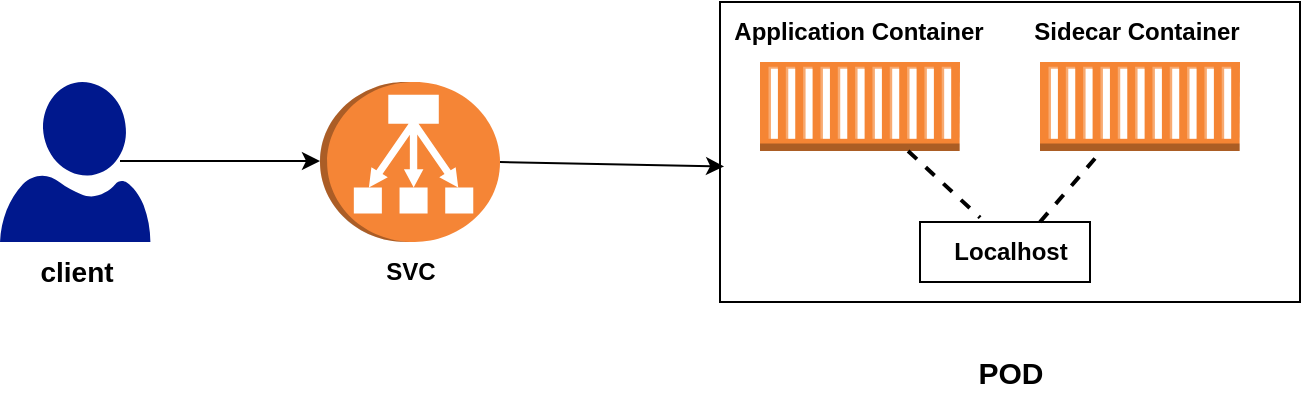 <mxfile version="21.1.2" type="github">
  <diagram name="Page-1" id="PBxZBGcMCGzeqya2s1PQ">
    <mxGraphModel dx="1050" dy="515" grid="1" gridSize="10" guides="1" tooltips="1" connect="1" arrows="1" fold="1" page="1" pageScale="1" pageWidth="850" pageHeight="1100" math="0" shadow="0">
      <root>
        <mxCell id="0" />
        <mxCell id="1" parent="0" />
        <mxCell id="hGTfbnnzopxksVkKftP3-1" value="" style="sketch=0;aspect=fixed;pointerEvents=1;shadow=0;dashed=0;html=1;strokeColor=none;labelPosition=center;verticalLabelPosition=bottom;verticalAlign=top;align=center;fillColor=#00188D;shape=mxgraph.azure.user" vertex="1" parent="1">
          <mxGeometry x="98" y="200" width="75.2" height="80" as="geometry" />
        </mxCell>
        <mxCell id="hGTfbnnzopxksVkKftP3-2" value="" style="outlineConnect=0;dashed=0;verticalLabelPosition=bottom;verticalAlign=top;align=center;html=1;shape=mxgraph.aws3.classic_load_balancer;fillColor=#F58536;gradientColor=none;direction=south;" vertex="1" parent="1">
          <mxGeometry x="258" y="200" width="90" height="80" as="geometry" />
        </mxCell>
        <mxCell id="hGTfbnnzopxksVkKftP3-3" value="&lt;b&gt;SVC&lt;/b&gt;" style="text;html=1;align=center;verticalAlign=middle;resizable=0;points=[];autosize=1;strokeColor=none;fillColor=none;" vertex="1" parent="1">
          <mxGeometry x="278" y="280" width="50" height="30" as="geometry" />
        </mxCell>
        <mxCell id="hGTfbnnzopxksVkKftP3-4" value="&lt;b&gt;&lt;font style=&quot;font-size: 14px;&quot;&gt;client&lt;/font&gt;&lt;/b&gt;" style="text;html=1;align=center;verticalAlign=middle;resizable=0;points=[];autosize=1;strokeColor=none;fillColor=none;" vertex="1" parent="1">
          <mxGeometry x="105.6" y="280" width="60" height="30" as="geometry" />
        </mxCell>
        <mxCell id="hGTfbnnzopxksVkKftP3-6" value="" style="rounded=0;whiteSpace=wrap;html=1;" vertex="1" parent="1">
          <mxGeometry x="458" y="160" width="290" height="150" as="geometry" />
        </mxCell>
        <mxCell id="hGTfbnnzopxksVkKftP3-7" value="&lt;b&gt;&lt;font style=&quot;font-size: 15px;&quot;&gt;POD&lt;/font&gt;&lt;/b&gt;" style="text;html=1;align=center;verticalAlign=middle;resizable=0;points=[];autosize=1;strokeColor=none;fillColor=none;" vertex="1" parent="1">
          <mxGeometry x="573" y="330" width="60" height="30" as="geometry" />
        </mxCell>
        <mxCell id="hGTfbnnzopxksVkKftP3-8" value="" style="outlineConnect=0;dashed=0;verticalLabelPosition=bottom;verticalAlign=top;align=center;html=1;shape=mxgraph.aws3.ec2_compute_container;fillColor=#F58534;gradientColor=none;" vertex="1" parent="1">
          <mxGeometry x="478" y="190" width="100" height="44.5" as="geometry" />
        </mxCell>
        <mxCell id="hGTfbnnzopxksVkKftP3-9" value="" style="outlineConnect=0;dashed=0;verticalLabelPosition=bottom;verticalAlign=top;align=center;html=1;shape=mxgraph.aws3.ec2_compute_container;fillColor=#F58534;gradientColor=none;" vertex="1" parent="1">
          <mxGeometry x="618" y="190" width="100" height="44.5" as="geometry" />
        </mxCell>
        <mxCell id="hGTfbnnzopxksVkKftP3-10" value="Application Container" style="text;html=1;align=center;verticalAlign=middle;resizable=0;points=[];autosize=1;strokeColor=none;fillColor=none;fontStyle=1" vertex="1" parent="1">
          <mxGeometry x="452" y="160" width="150" height="30" as="geometry" />
        </mxCell>
        <mxCell id="hGTfbnnzopxksVkKftP3-11" value="Sidecar Container" style="text;html=1;align=center;verticalAlign=middle;resizable=0;points=[];autosize=1;strokeColor=none;fillColor=none;fontStyle=1" vertex="1" parent="1">
          <mxGeometry x="601" y="160" width="130" height="30" as="geometry" />
        </mxCell>
        <mxCell id="hGTfbnnzopxksVkKftP3-12" value="" style="rounded=0;whiteSpace=wrap;html=1;" vertex="1" parent="1">
          <mxGeometry x="558" y="270" width="85" height="30" as="geometry" />
        </mxCell>
        <mxCell id="hGTfbnnzopxksVkKftP3-13" value="Localhost" style="text;html=1;align=center;verticalAlign=middle;resizable=0;points=[];autosize=1;strokeColor=none;fillColor=none;fontStyle=1" vertex="1" parent="1">
          <mxGeometry x="563" y="270" width="80" height="30" as="geometry" />
        </mxCell>
        <mxCell id="hGTfbnnzopxksVkKftP3-14" value="" style="endArrow=classic;html=1;rounded=0;entryX=0.007;entryY=0.548;entryDx=0;entryDy=0;entryPerimeter=0;" edge="1" parent="1" target="hGTfbnnzopxksVkKftP3-6">
          <mxGeometry width="50" height="50" relative="1" as="geometry">
            <mxPoint x="348" y="240" as="sourcePoint" />
            <mxPoint x="398" y="190" as="targetPoint" />
          </mxGeometry>
        </mxCell>
        <mxCell id="hGTfbnnzopxksVkKftP3-15" value="" style="edgeStyle=none;orthogonalLoop=1;jettySize=auto;html=1;rounded=0;" edge="1" parent="1">
          <mxGeometry width="100" relative="1" as="geometry">
            <mxPoint x="158" y="239.5" as="sourcePoint" />
            <mxPoint x="258" y="239.5" as="targetPoint" />
            <Array as="points" />
          </mxGeometry>
        </mxCell>
        <mxCell id="hGTfbnnzopxksVkKftP3-16" value="" style="endArrow=none;dashed=1;html=1;rounded=0;strokeWidth=2;strokeColor=#000000;" edge="1" parent="1" target="hGTfbnnzopxksVkKftP3-9">
          <mxGeometry width="50" height="50" relative="1" as="geometry">
            <mxPoint x="618" y="270" as="sourcePoint" />
            <mxPoint x="668" y="220" as="targetPoint" />
          </mxGeometry>
        </mxCell>
        <mxCell id="hGTfbnnzopxksVkKftP3-18" value="" style="endArrow=none;dashed=1;html=1;rounded=0;entryX=0.313;entryY=-0.073;entryDx=0;entryDy=0;entryPerimeter=0;strokeWidth=2;strokeColor=#000000;" edge="1" parent="1" source="hGTfbnnzopxksVkKftP3-8" target="hGTfbnnzopxksVkKftP3-13">
          <mxGeometry width="50" height="50" relative="1" as="geometry">
            <mxPoint x="358" y="290" as="sourcePoint" />
            <mxPoint x="408" y="240" as="targetPoint" />
          </mxGeometry>
        </mxCell>
      </root>
    </mxGraphModel>
  </diagram>
</mxfile>
